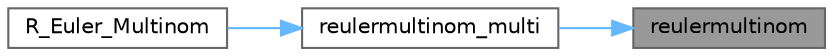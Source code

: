 digraph "reulermultinom"
{
 // LATEX_PDF_SIZE
  bgcolor="transparent";
  edge [fontname=Helvetica,fontsize=10,labelfontname=Helvetica,labelfontsize=10];
  node [fontname=Helvetica,fontsize=10,shape=box,height=0.2,width=0.4];
  rankdir="RL";
  Node1 [id="Node000001",label="reulermultinom",height=0.2,width=0.4,color="gray40", fillcolor="grey60", style="filled", fontcolor="black",tooltip=" "];
  Node1 -> Node2 [id="edge1_Node000001_Node000002",dir="back",color="steelblue1",style="solid",tooltip=" "];
  Node2 [id="Node000002",label="reulermultinom_multi",height=0.2,width=0.4,color="grey40", fillcolor="white", style="filled",URL="$distributions_8c.html#a535016daa0c6d33c1868cc3eace73372",tooltip=" "];
  Node2 -> Node3 [id="edge2_Node000002_Node000003",dir="back",color="steelblue1",style="solid",tooltip=" "];
  Node3 [id="Node000003",label="R_Euler_Multinom",height=0.2,width=0.4,color="grey40", fillcolor="white", style="filled",URL="$distributions_8c.html#abacea3217a3136190d12e38f91a7f128",tooltip=" "];
}
